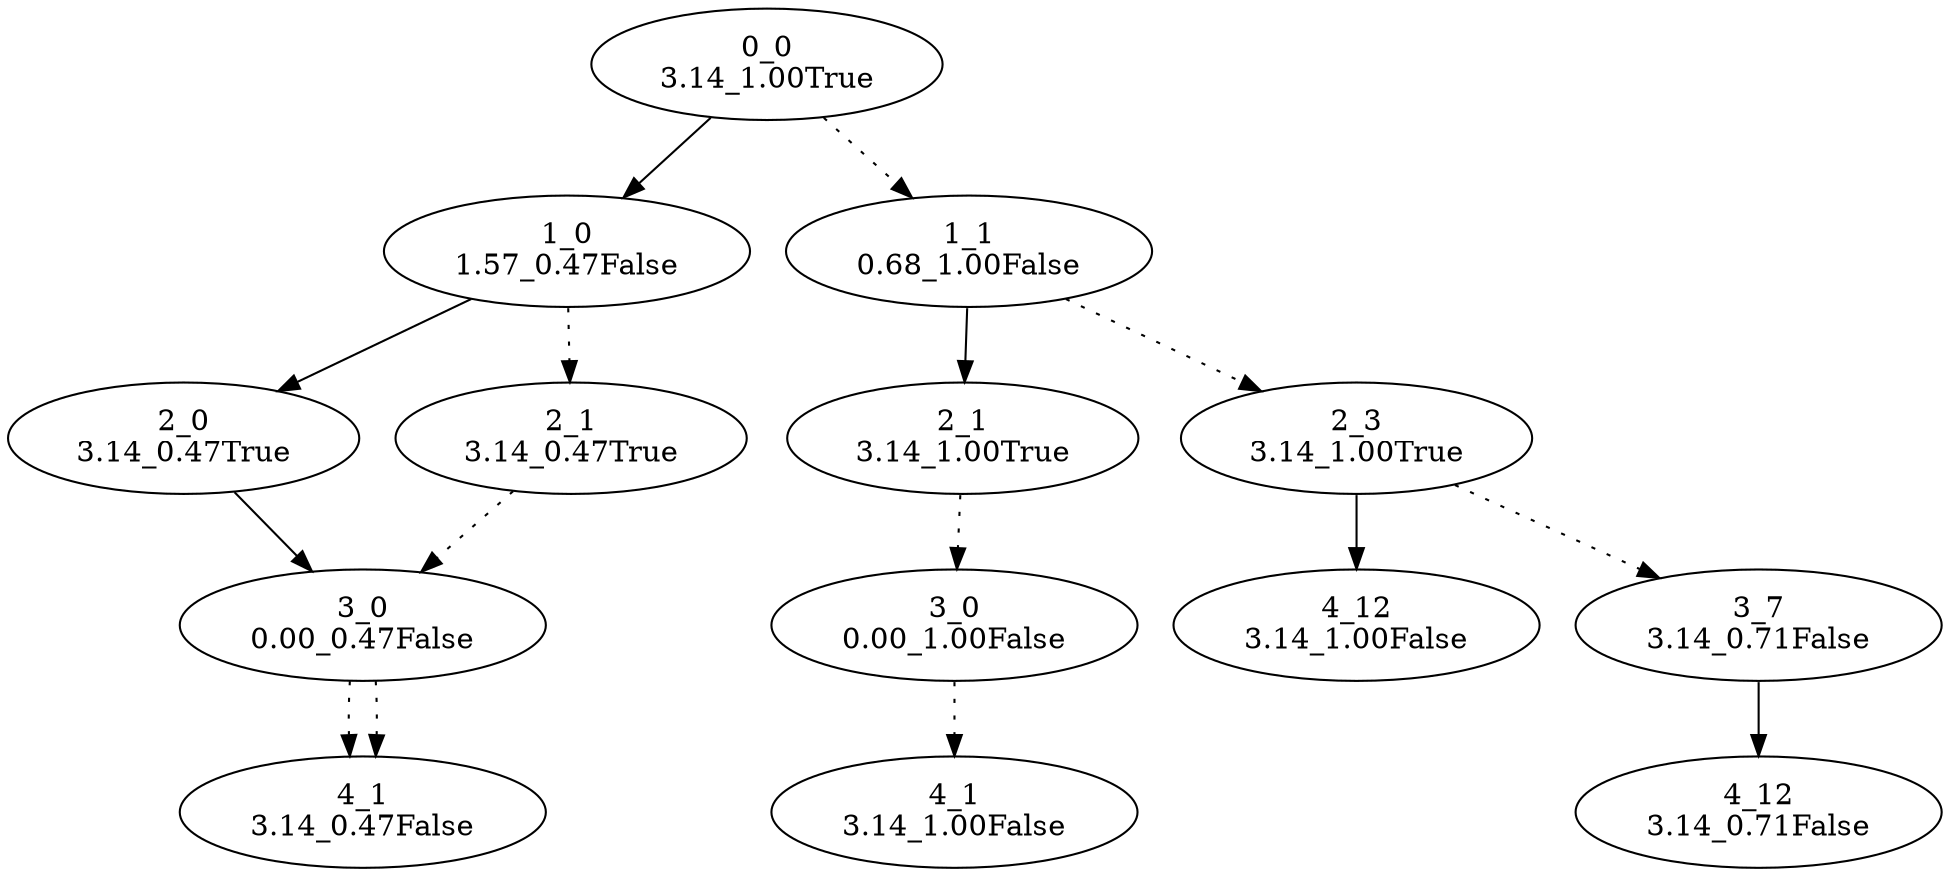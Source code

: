 digraph {
	"0_0
3.14_1.00True"
	"1_0
1.57_0.47False"
	"0_0
3.14_1.00True" -> "1_0
1.57_0.47False"
	"2_0
3.14_0.47True"
	"1_0
1.57_0.47False" -> "2_0
3.14_0.47True"
	"3_0
0.00_0.47False"
	"2_0
3.14_0.47True" -> "3_0
0.00_0.47False"
	"4_1
3.14_0.47False"
	"3_0
0.00_0.47False" -> "4_1
3.14_0.47False" [style=dotted]
	"2_1
3.14_0.47True"
	"1_0
1.57_0.47False" -> "2_1
3.14_0.47True" [style=dotted]
	"3_0
0.00_0.47False"
	"2_1
3.14_0.47True" -> "3_0
0.00_0.47False" [style=dotted]
	"4_1
3.14_0.47False"
	"3_0
0.00_0.47False" -> "4_1
3.14_0.47False" [style=dotted]
	"1_1
0.68_1.00False"
	"0_0
3.14_1.00True" -> "1_1
0.68_1.00False" [style=dotted]
	"2_1
3.14_1.00True"
	"1_1
0.68_1.00False" -> "2_1
3.14_1.00True"
	"3_0
0.00_1.00False"
	"2_1
3.14_1.00True" -> "3_0
0.00_1.00False" [style=dotted]
	"4_1
3.14_1.00False"
	"3_0
0.00_1.00False" -> "4_1
3.14_1.00False" [style=dotted]
	"2_3
3.14_1.00True"
	"1_1
0.68_1.00False" -> "2_3
3.14_1.00True" [style=dotted]
	"4_12
3.14_1.00False"
	"2_3
3.14_1.00True" -> "4_12
3.14_1.00False"
	"3_7
3.14_0.71False"
	"2_3
3.14_1.00True" -> "3_7
3.14_0.71False" [style=dotted]
	"4_12
3.14_0.71False"
	"3_7
3.14_0.71False" -> "4_12
3.14_0.71False"
}
